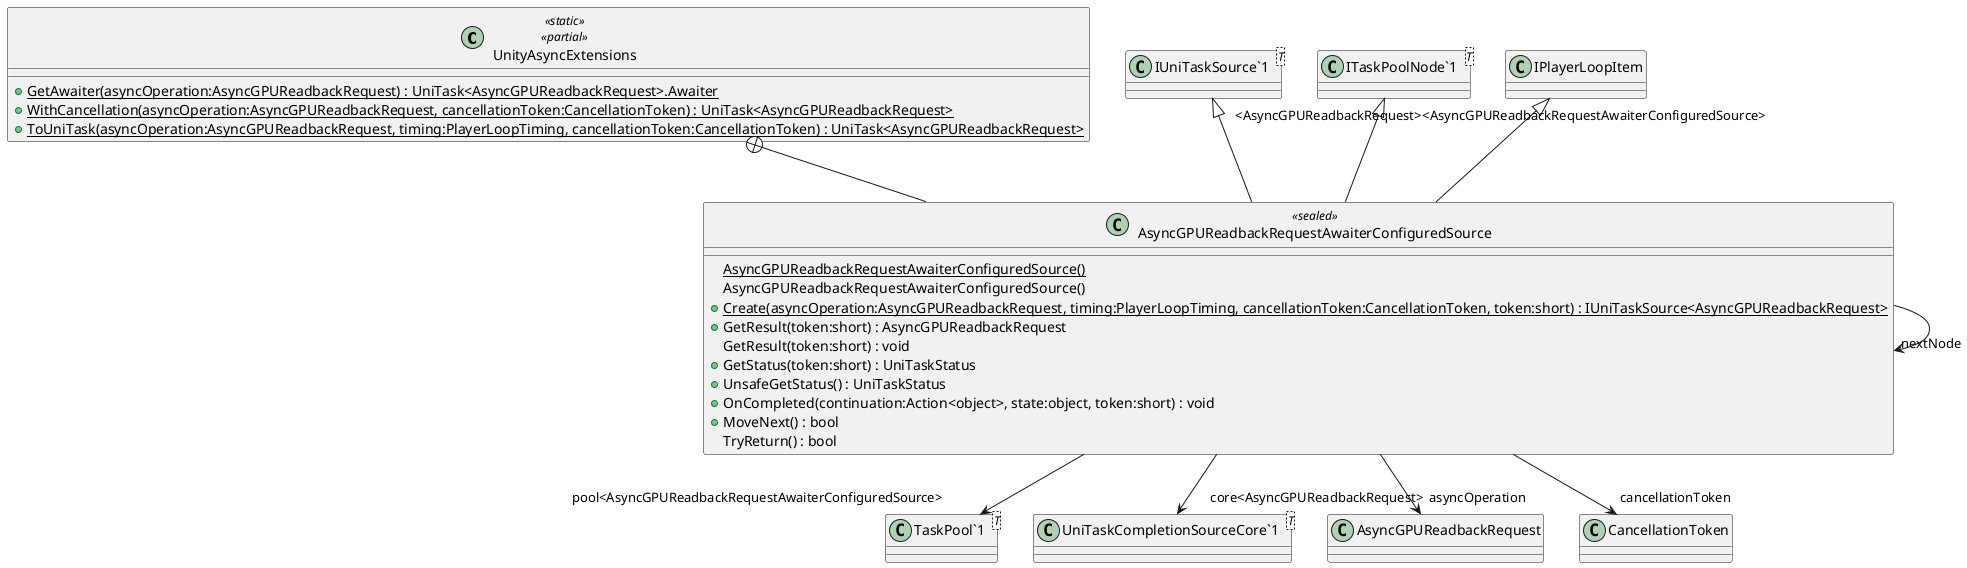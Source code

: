 @startuml
class UnityAsyncExtensions <<static>> <<partial>> {
    + {static} GetAwaiter(asyncOperation:AsyncGPUReadbackRequest) : UniTask<AsyncGPUReadbackRequest>.Awaiter
    + {static} WithCancellation(asyncOperation:AsyncGPUReadbackRequest, cancellationToken:CancellationToken) : UniTask<AsyncGPUReadbackRequest>
    + {static} ToUniTask(asyncOperation:AsyncGPUReadbackRequest, timing:PlayerLoopTiming, cancellationToken:CancellationToken) : UniTask<AsyncGPUReadbackRequest>
}
class AsyncGPUReadbackRequestAwaiterConfiguredSource <<sealed>> {
    {static} AsyncGPUReadbackRequestAwaiterConfiguredSource()
    AsyncGPUReadbackRequestAwaiterConfiguredSource()
    + {static} Create(asyncOperation:AsyncGPUReadbackRequest, timing:PlayerLoopTiming, cancellationToken:CancellationToken, token:short) : IUniTaskSource<AsyncGPUReadbackRequest>
    + GetResult(token:short) : AsyncGPUReadbackRequest
    GetResult(token:short) : void
    + GetStatus(token:short) : UniTaskStatus
    + UnsafeGetStatus() : UniTaskStatus
    + OnCompleted(continuation:Action<object>, state:object, token:short) : void
    + MoveNext() : bool
    TryReturn() : bool
}
class "IUniTaskSource`1"<T> {
}
class "ITaskPoolNode`1"<T> {
}
class "TaskPool`1"<T> {
}
class "UniTaskCompletionSourceCore`1"<T> {
}
UnityAsyncExtensions +-- AsyncGPUReadbackRequestAwaiterConfiguredSource
"IUniTaskSource`1" "<AsyncGPUReadbackRequest>" <|-- AsyncGPUReadbackRequestAwaiterConfiguredSource
IPlayerLoopItem <|-- AsyncGPUReadbackRequestAwaiterConfiguredSource
"ITaskPoolNode`1" "<AsyncGPUReadbackRequestAwaiterConfiguredSource>" <|-- AsyncGPUReadbackRequestAwaiterConfiguredSource
AsyncGPUReadbackRequestAwaiterConfiguredSource --> "pool<AsyncGPUReadbackRequestAwaiterConfiguredSource>" "TaskPool`1"
AsyncGPUReadbackRequestAwaiterConfiguredSource --> "nextNode" AsyncGPUReadbackRequestAwaiterConfiguredSource
AsyncGPUReadbackRequestAwaiterConfiguredSource --> "asyncOperation" AsyncGPUReadbackRequest
AsyncGPUReadbackRequestAwaiterConfiguredSource --> "cancellationToken" CancellationToken
AsyncGPUReadbackRequestAwaiterConfiguredSource --> "core<AsyncGPUReadbackRequest>" "UniTaskCompletionSourceCore`1"
@enduml
